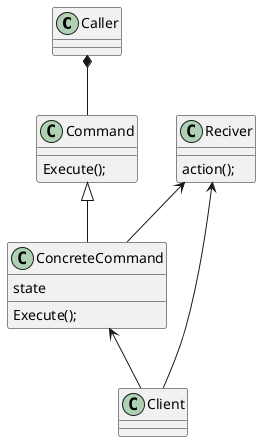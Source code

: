 @startuml
class Caller{

}

class Command{
    Execute();
}

class ConcreteCommand{
    state
    Execute();
}

class Reciver{
    action();
}

class Client{

}
   
Caller*--Command
Command<|--ConcreteCommand
Reciver<--ConcreteCommand
Reciver<--Client
ConcreteCommand<--Client



@end


